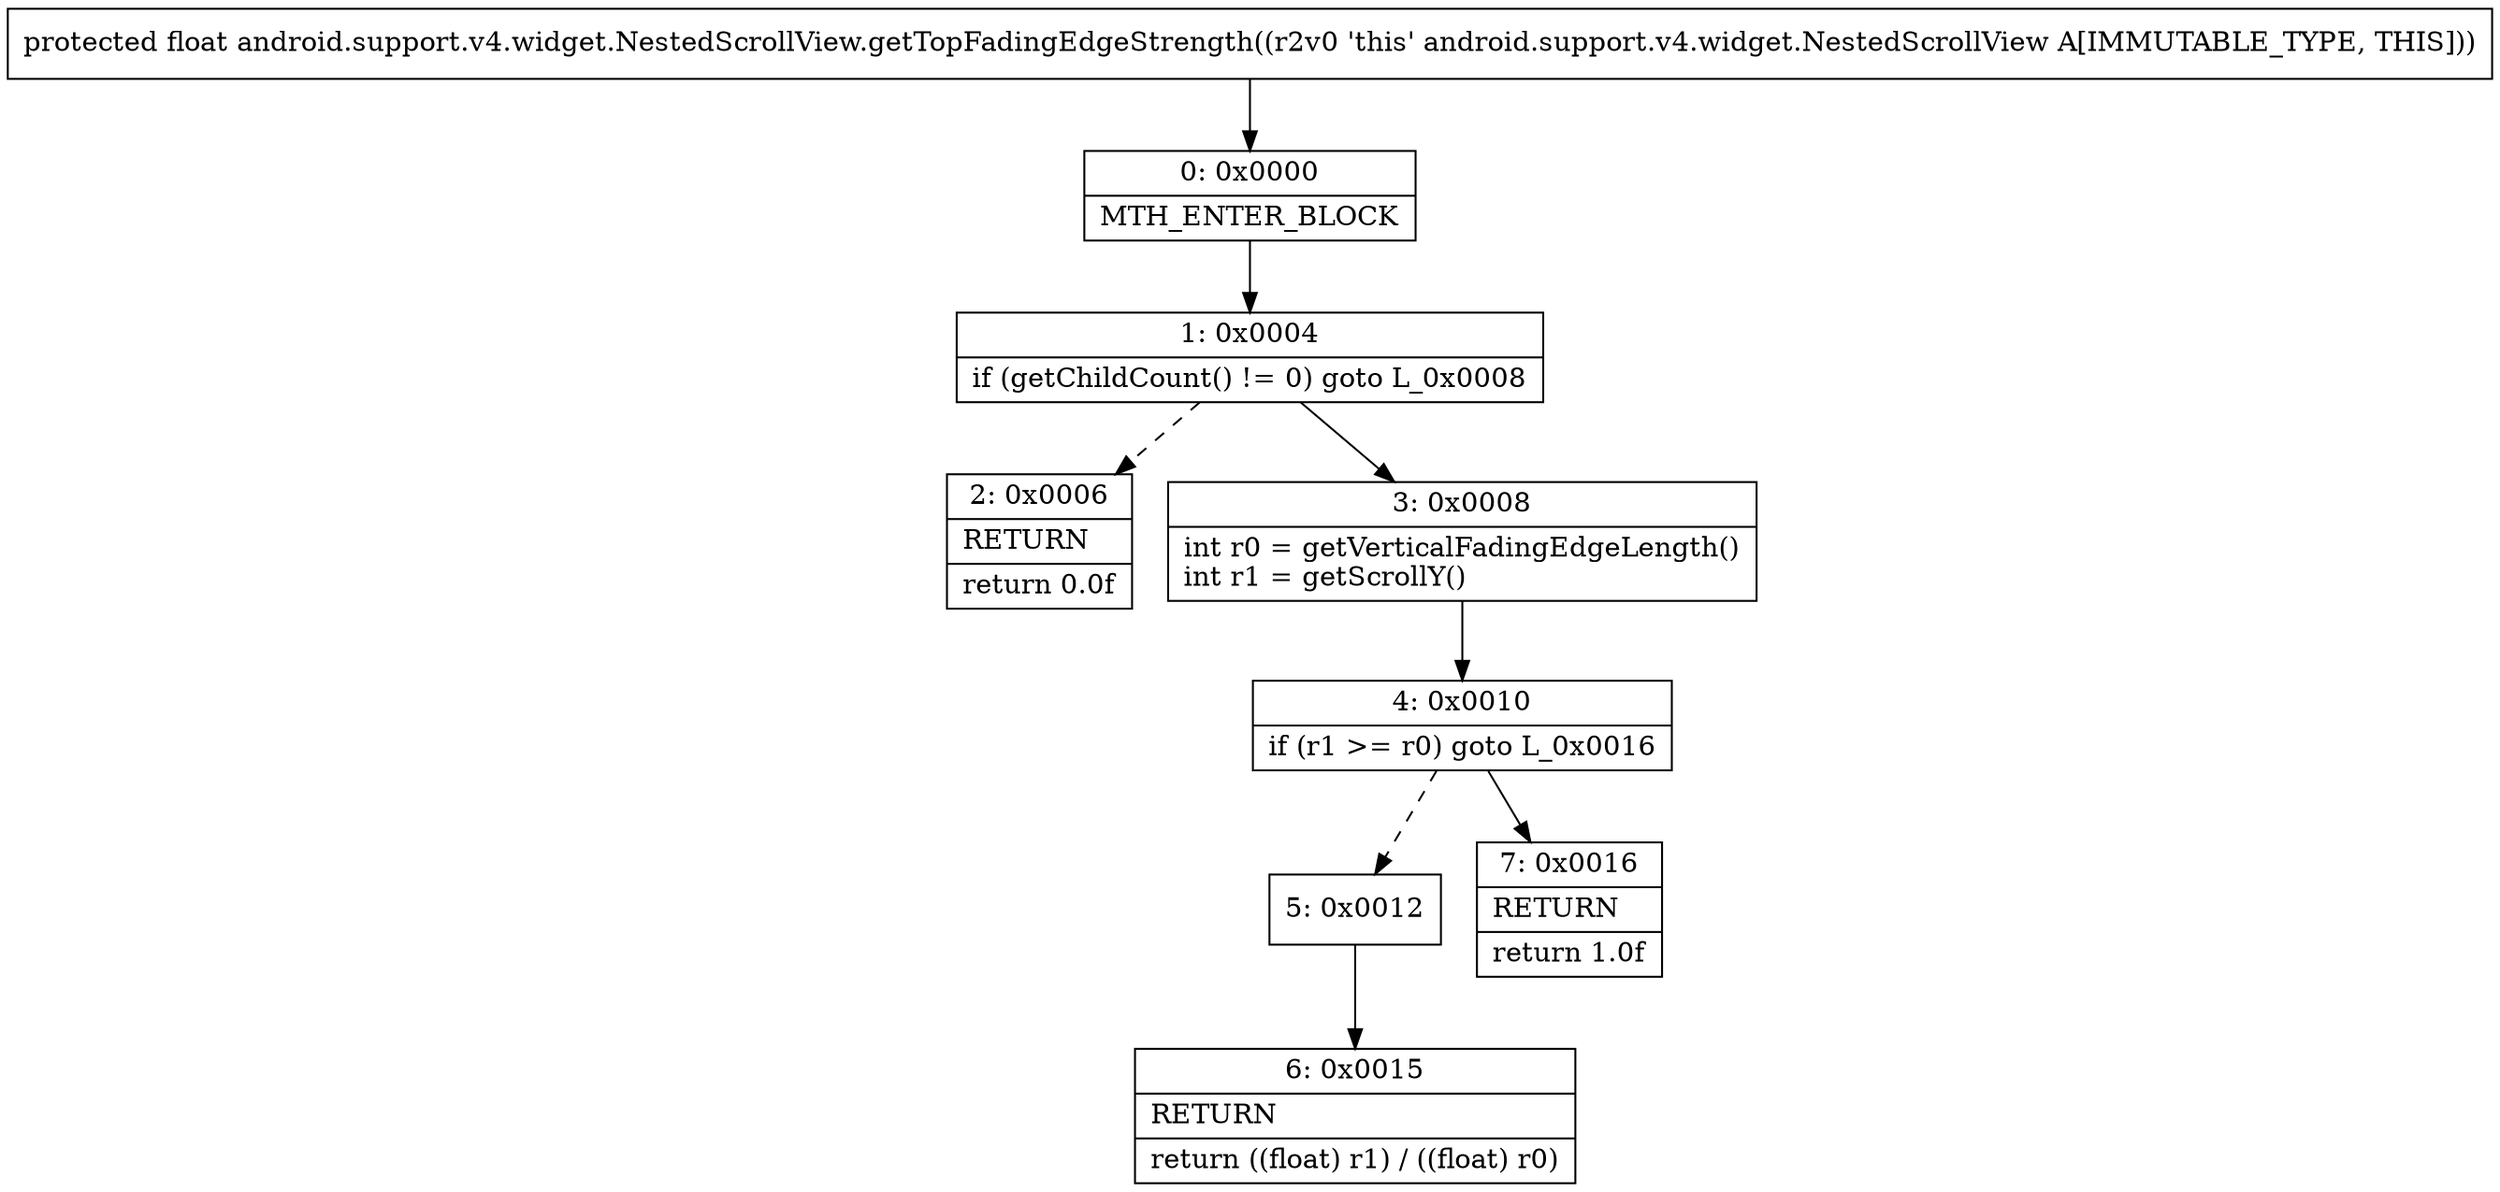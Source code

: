 digraph "CFG forandroid.support.v4.widget.NestedScrollView.getTopFadingEdgeStrength()F" {
Node_0 [shape=record,label="{0\:\ 0x0000|MTH_ENTER_BLOCK\l}"];
Node_1 [shape=record,label="{1\:\ 0x0004|if (getChildCount() != 0) goto L_0x0008\l}"];
Node_2 [shape=record,label="{2\:\ 0x0006|RETURN\l|return 0.0f\l}"];
Node_3 [shape=record,label="{3\:\ 0x0008|int r0 = getVerticalFadingEdgeLength()\lint r1 = getScrollY()\l}"];
Node_4 [shape=record,label="{4\:\ 0x0010|if (r1 \>= r0) goto L_0x0016\l}"];
Node_5 [shape=record,label="{5\:\ 0x0012}"];
Node_6 [shape=record,label="{6\:\ 0x0015|RETURN\l|return ((float) r1) \/ ((float) r0)\l}"];
Node_7 [shape=record,label="{7\:\ 0x0016|RETURN\l|return 1.0f\l}"];
MethodNode[shape=record,label="{protected float android.support.v4.widget.NestedScrollView.getTopFadingEdgeStrength((r2v0 'this' android.support.v4.widget.NestedScrollView A[IMMUTABLE_TYPE, THIS])) }"];
MethodNode -> Node_0;
Node_0 -> Node_1;
Node_1 -> Node_2[style=dashed];
Node_1 -> Node_3;
Node_3 -> Node_4;
Node_4 -> Node_5[style=dashed];
Node_4 -> Node_7;
Node_5 -> Node_6;
}

